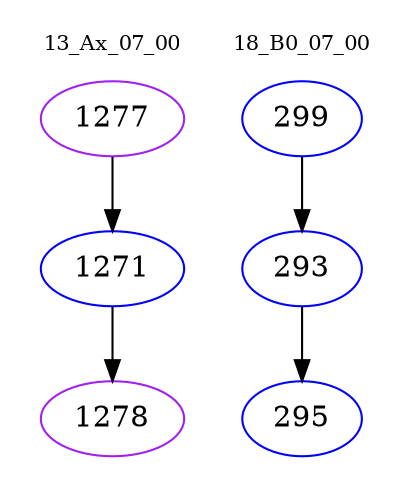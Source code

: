 digraph{
subgraph cluster_0 {
color = white
label = "13_Ax_07_00";
fontsize=10;
T0_1277 [label="1277", color="purple"]
T0_1277 -> T0_1271 [color="black"]
T0_1271 [label="1271", color="blue"]
T0_1271 -> T0_1278 [color="black"]
T0_1278 [label="1278", color="purple"]
}
subgraph cluster_1 {
color = white
label = "18_B0_07_00";
fontsize=10;
T1_299 [label="299", color="blue"]
T1_299 -> T1_293 [color="black"]
T1_293 [label="293", color="blue"]
T1_293 -> T1_295 [color="black"]
T1_295 [label="295", color="blue"]
}
}
